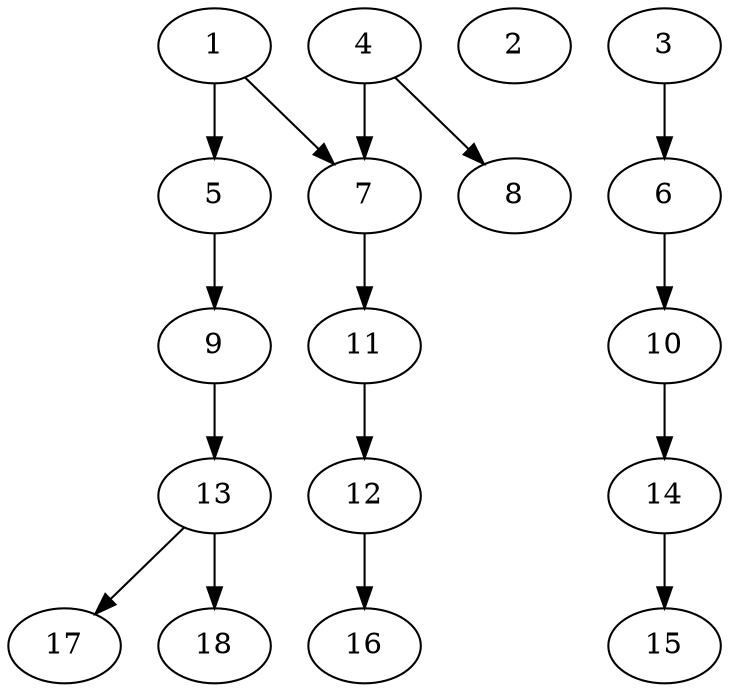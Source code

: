 // DAG (tier=1-easy, mode=compute, n=18, ccr=0.274, fat=0.498, density=0.301, regular=0.676, jump=0.011, mindata=262144, maxdata=2097152)
// DAG automatically generated by daggen at Sun Aug 24 16:33:32 2025
// /home/ermia/Project/Environments/daggen/bin/daggen --dot --ccr 0.274 --fat 0.498 --regular 0.676 --density 0.301 --jump 0.011 --mindata 262144 --maxdata 2097152 -n 18 
digraph G {
  1 [size="38625961451570008", alpha="0.03", expect_size="19312980725785004"]
  1 -> 5 [size ="15378969264128"]
  1 -> 7 [size ="15378969264128"]
  2 [size="1684683235180675072", alpha="0.16", expect_size="842341617590337536"]
  3 [size="10580922018385878", alpha="0.15", expect_size="5290461009192939"]
  3 -> 6 [size ="6764607045632"]
  4 [size="622505643533591", alpha="0.12", expect_size="311252821766795"]
  4 -> 7 [size ="25251597516800"]
  4 -> 8 [size ="25251597516800"]
  5 [size="261916148949114", alpha="0.03", expect_size="130958074474557"]
  5 -> 9 [size ="13615348318208"]
  6 [size="8745482983017807872", alpha="0.20", expect_size="4372741491508903936"]
  6 -> 10 [size ="33958293143552"]
  7 [size="98154472882762", alpha="0.20", expect_size="49077236441381"]
  7 -> 11 [size ="3425244807168"]
  8 [size="8502214071132565", alpha="0.08", expect_size="4251107035566282"]
  9 [size="8628647308713525248", alpha="0.10", expect_size="4314323654356762624"]
  9 -> 13 [size ="33655170793472"]
  10 [size="164809590202950", alpha="0.19", expect_size="82404795101475"]
  10 -> 14 [size ="14838608691200"]
  11 [size="924588197943752", alpha="0.09", expect_size="462294098971876"]
  11 -> 12 [size ="15561236938752"]
  12 [size="108225541570767", alpha="0.16", expect_size="54112770785383"]
  12 -> 16 [size ="3457482227712"]
  13 [size="29687970446024736", alpha="0.12", expect_size="14843985223012368"]
  13 -> 17 [size ="15538394759168"]
  13 -> 18 [size ="15538394759168"]
  14 [size="38498134299334", alpha="0.08", expect_size="19249067149667"]
  14 -> 15 [size ="2989775388672"]
  15 [size="199278457953865", alpha="0.05", expect_size="99639228976932"]
  16 [size="97324937917313", alpha="0.04", expect_size="48662468958656"]
  17 [size="1163084319573409792", alpha="0.01", expect_size="581542159786704896"]
  18 [size="274929312333824000", alpha="0.17", expect_size="137464656166912000"]
}